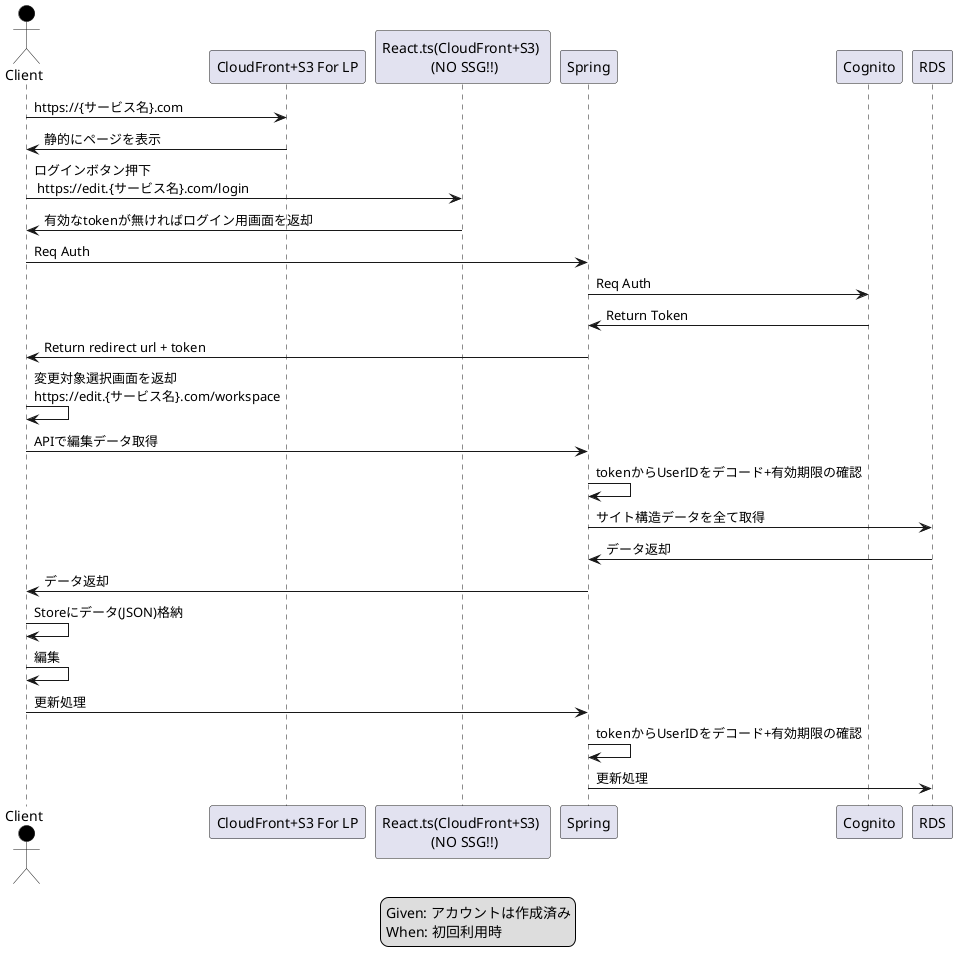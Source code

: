 @startuml
actor Client #black
participant CF as "CloudFront+S3 For LP"
participant N1 as "React.ts(CloudFront+S3) \n (NO SSG!!)"
participant API as "Spring"
participant Cognito
participant RDS

Client->CF: https://{サービス名}.com
CF->Client: 静的にページを表示
Client->N1: ログインボタン押下 \n https://edit.{サービス名}.com/login
N1->Client: 有効なtokenが無ければログイン用画面を返却
Client->API: Req Auth
API->Cognito: Req Auth
Cognito->API: Return Token
API->Client: Return redirect url + token
Client->Client: 変更対象選択画面を返却\nhttps://edit.{サービス名}.com/workspace
Client->API: APIで編集データ取得
API->API: tokenからUserIDをデコード+有効期限の確認
API->RDS: サイト構造データを全て取得
RDS->API: データ返却
API->Client: データ返却
Client->Client: Storeにデータ(JSON)格納
Client->Client: 編集
Client->API: 更新処理
API->API: tokenからUserIDをデコード+有効期限の確認
API->RDS: 更新処理

legend center
  Given: アカウントは作成済み
  When: 初回利用時
endlegend
@enduml
